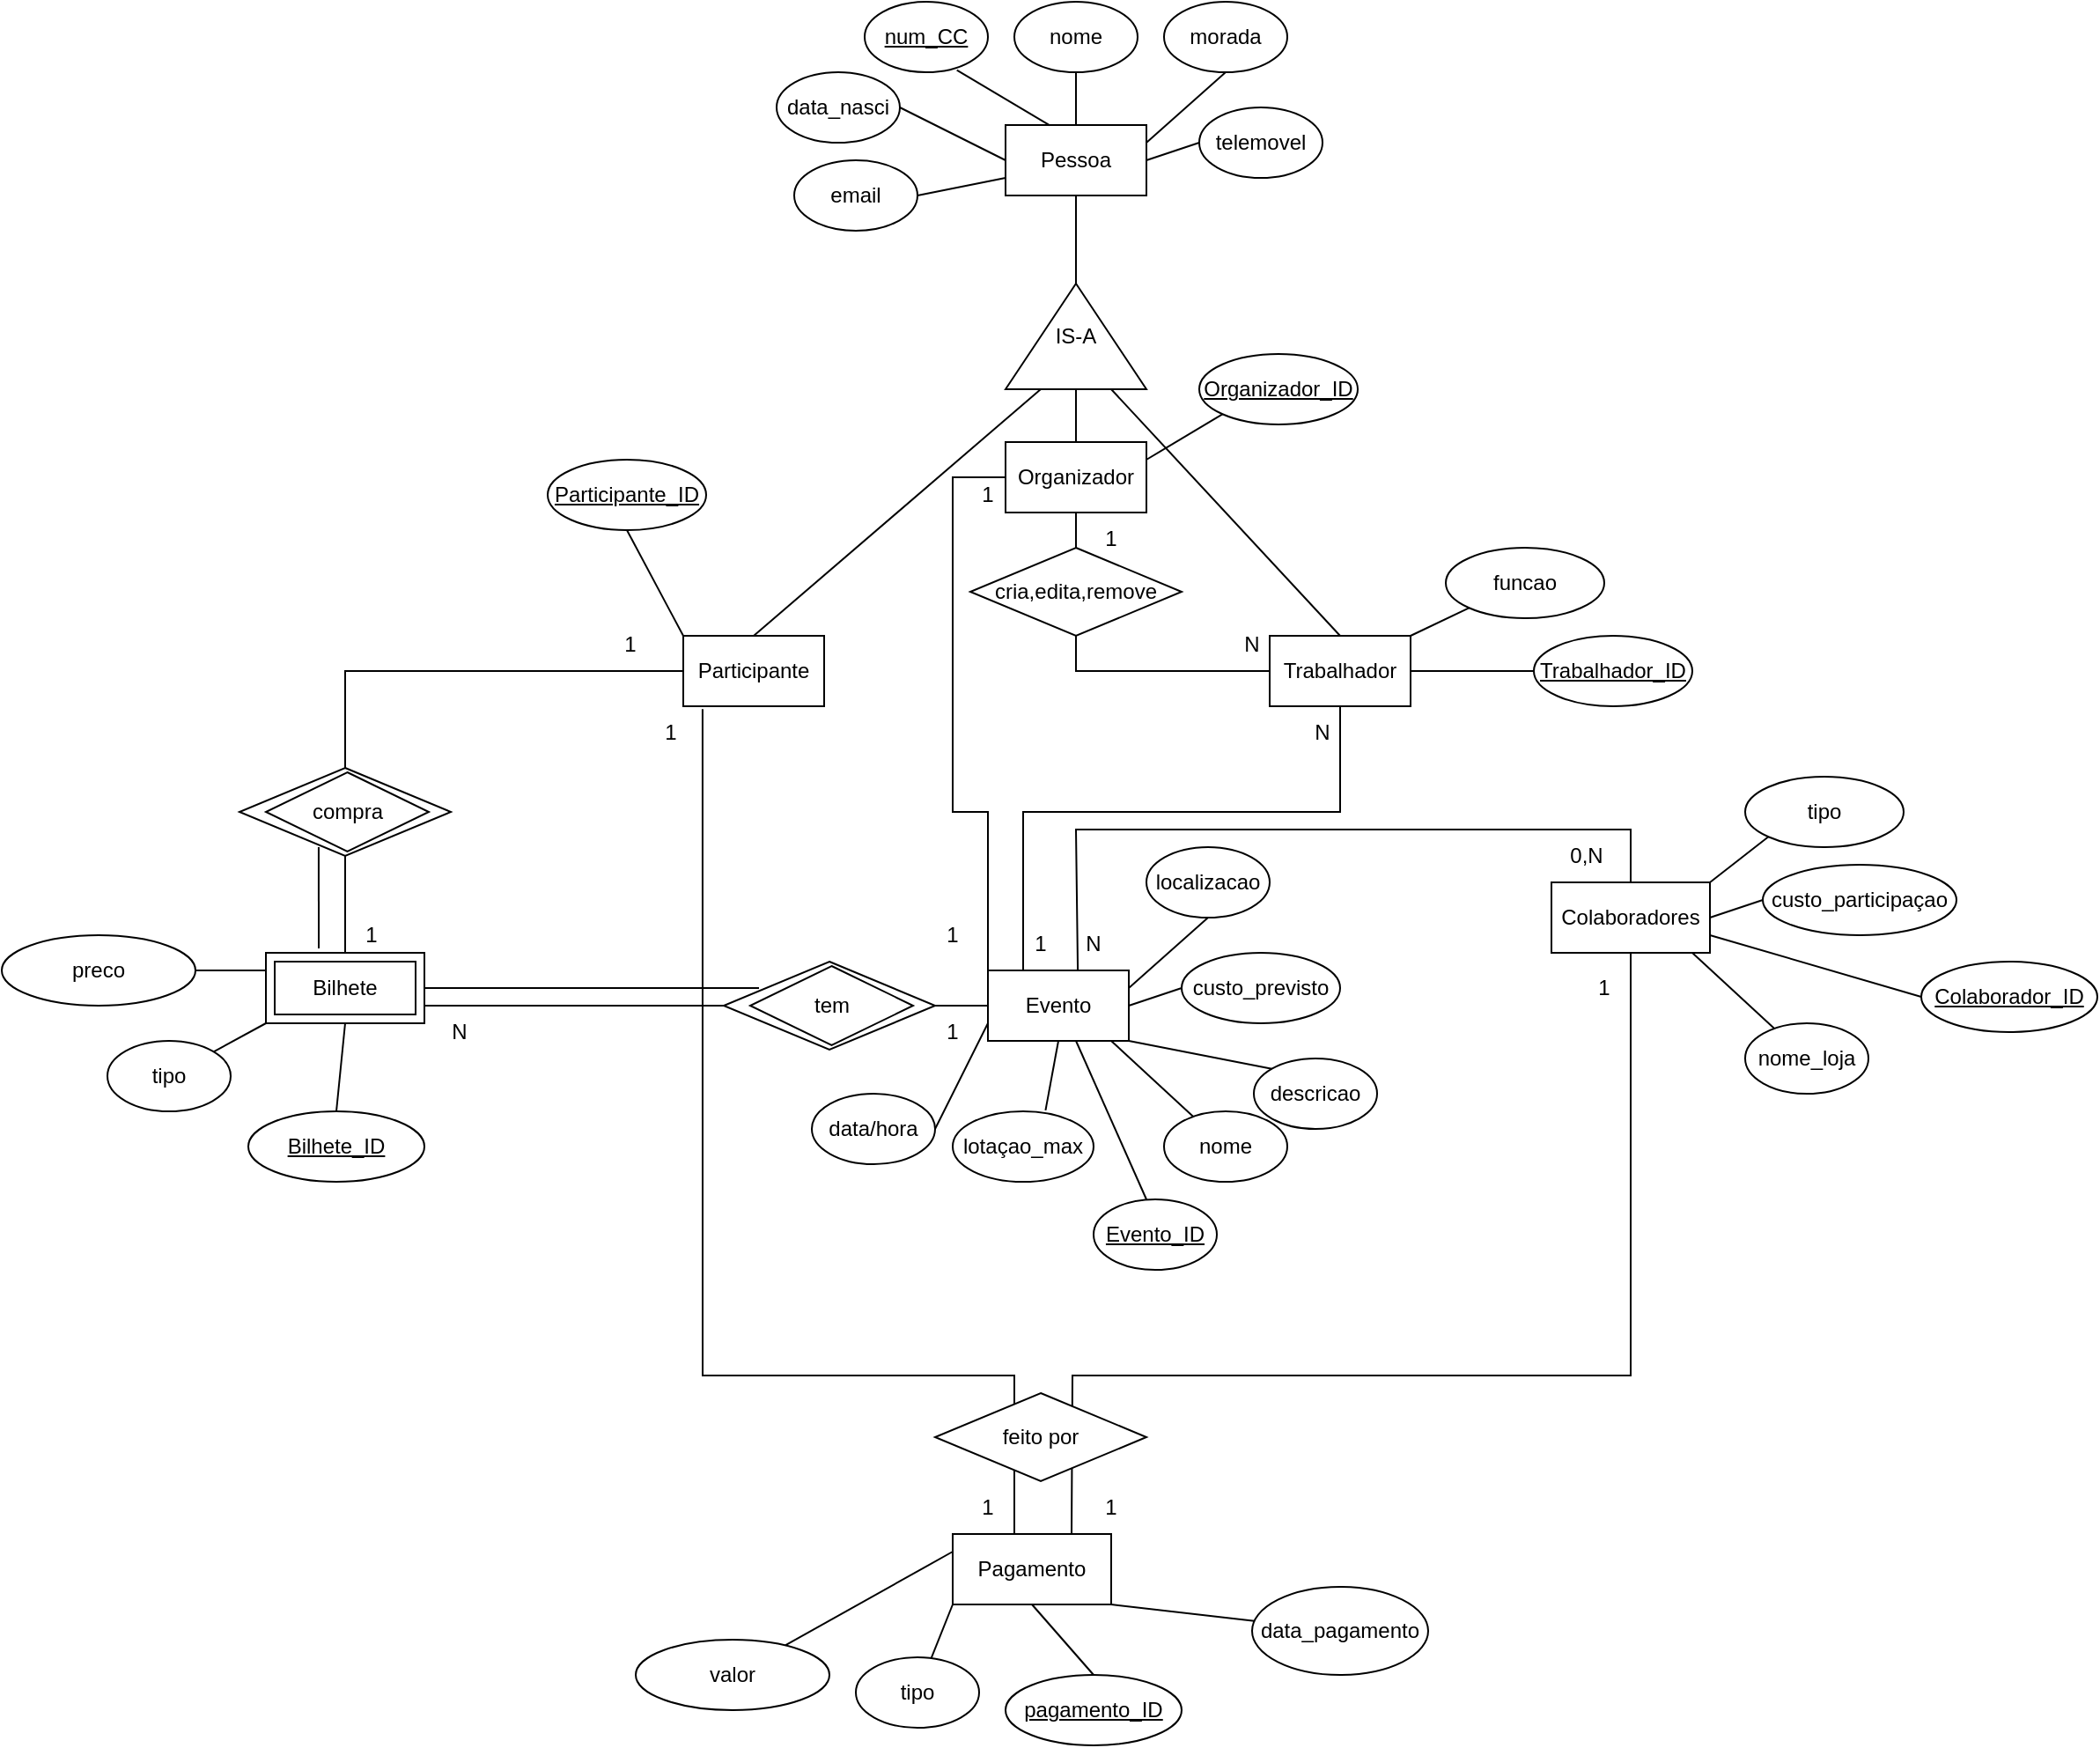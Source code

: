 <mxfile version="24.2.2" type="device">
  <diagram name="Página-1" id="3cGQCuJIK-kt7yurqHKe">
    <mxGraphModel dx="1290" dy="565" grid="1" gridSize="10" guides="1" tooltips="1" connect="1" arrows="1" fold="1" page="1" pageScale="1" pageWidth="827" pageHeight="1169" math="0" shadow="0">
      <root>
        <mxCell id="0" />
        <mxCell id="1" parent="0" />
        <mxCell id="YW-TYtTrtbhsC8BnDn_m-133" value="" style="group" parent="1" vertex="1" connectable="0">
          <mxGeometry x="530" y="40" width="1190" height="990" as="geometry" />
        </mxCell>
        <mxCell id="YW-TYtTrtbhsC8BnDn_m-1" value="Pessoa" style="rounded=0;whiteSpace=wrap;html=1;" parent="YW-TYtTrtbhsC8BnDn_m-133" vertex="1">
          <mxGeometry x="570" y="70" width="80" height="40" as="geometry" />
        </mxCell>
        <mxCell id="YW-TYtTrtbhsC8BnDn_m-2" value="&lt;u&gt;num_CC&lt;/u&gt;" style="ellipse;whiteSpace=wrap;html=1;" parent="YW-TYtTrtbhsC8BnDn_m-133" vertex="1">
          <mxGeometry x="490" width="70" height="40" as="geometry" />
        </mxCell>
        <mxCell id="YW-TYtTrtbhsC8BnDn_m-3" value="nome" style="ellipse;whiteSpace=wrap;html=1;" parent="YW-TYtTrtbhsC8BnDn_m-133" vertex="1">
          <mxGeometry x="575" width="70" height="40" as="geometry" />
        </mxCell>
        <mxCell id="YW-TYtTrtbhsC8BnDn_m-4" value="morada" style="ellipse;whiteSpace=wrap;html=1;" parent="YW-TYtTrtbhsC8BnDn_m-133" vertex="1">
          <mxGeometry x="660" width="70" height="40" as="geometry" />
        </mxCell>
        <mxCell id="YW-TYtTrtbhsC8BnDn_m-5" value="telemovel" style="ellipse;whiteSpace=wrap;html=1;" parent="YW-TYtTrtbhsC8BnDn_m-133" vertex="1">
          <mxGeometry x="680" y="60" width="70" height="40" as="geometry" />
        </mxCell>
        <mxCell id="YW-TYtTrtbhsC8BnDn_m-6" value="data_nasci" style="ellipse;whiteSpace=wrap;html=1;" parent="YW-TYtTrtbhsC8BnDn_m-133" vertex="1">
          <mxGeometry x="440" y="40" width="70" height="40" as="geometry" />
        </mxCell>
        <mxCell id="YW-TYtTrtbhsC8BnDn_m-8" value="email" style="ellipse;whiteSpace=wrap;html=1;" parent="YW-TYtTrtbhsC8BnDn_m-133" vertex="1">
          <mxGeometry x="450" y="90" width="70" height="40" as="geometry" />
        </mxCell>
        <mxCell id="YW-TYtTrtbhsC8BnDn_m-9" value="" style="endArrow=none;html=1;rounded=0;entryX=0.748;entryY=0.969;entryDx=0;entryDy=0;exitX=0.314;exitY=0.004;exitDx=0;exitDy=0;exitPerimeter=0;entryPerimeter=0;" parent="YW-TYtTrtbhsC8BnDn_m-133" source="YW-TYtTrtbhsC8BnDn_m-1" target="YW-TYtTrtbhsC8BnDn_m-2" edge="1">
          <mxGeometry width="50" height="50" relative="1" as="geometry">
            <mxPoint x="1140" y="30" as="sourcePoint" />
            <mxPoint x="1190" y="-20" as="targetPoint" />
          </mxGeometry>
        </mxCell>
        <mxCell id="YW-TYtTrtbhsC8BnDn_m-10" value="" style="endArrow=none;html=1;rounded=0;entryX=0.5;entryY=1;entryDx=0;entryDy=0;exitX=0.5;exitY=0;exitDx=0;exitDy=0;" parent="YW-TYtTrtbhsC8BnDn_m-133" source="YW-TYtTrtbhsC8BnDn_m-1" target="YW-TYtTrtbhsC8BnDn_m-3" edge="1">
          <mxGeometry width="50" height="50" relative="1" as="geometry">
            <mxPoint x="1140" y="85" as="sourcePoint" />
            <mxPoint x="1225" y="-30" as="targetPoint" />
          </mxGeometry>
        </mxCell>
        <mxCell id="YW-TYtTrtbhsC8BnDn_m-11" value="" style="endArrow=none;html=1;rounded=0;entryX=0.5;entryY=1;entryDx=0;entryDy=0;exitX=1;exitY=0.25;exitDx=0;exitDy=0;" parent="YW-TYtTrtbhsC8BnDn_m-133" source="YW-TYtTrtbhsC8BnDn_m-1" target="YW-TYtTrtbhsC8BnDn_m-4" edge="1">
          <mxGeometry width="50" height="50" relative="1" as="geometry">
            <mxPoint x="1140" y="95" as="sourcePoint" />
            <mxPoint x="1210" y="30" as="targetPoint" />
          </mxGeometry>
        </mxCell>
        <mxCell id="YW-TYtTrtbhsC8BnDn_m-12" value="" style="endArrow=none;html=1;rounded=0;entryX=0;entryY=0.5;entryDx=0;entryDy=0;exitX=1;exitY=0.5;exitDx=0;exitDy=0;" parent="YW-TYtTrtbhsC8BnDn_m-133" source="YW-TYtTrtbhsC8BnDn_m-1" target="YW-TYtTrtbhsC8BnDn_m-5" edge="1">
          <mxGeometry width="50" height="50" relative="1" as="geometry">
            <mxPoint x="1180" y="105" as="sourcePoint" />
            <mxPoint x="1210" y="80" as="targetPoint" />
          </mxGeometry>
        </mxCell>
        <mxCell id="YW-TYtTrtbhsC8BnDn_m-14" value="" style="endArrow=none;html=1;rounded=0;entryX=1;entryY=0.5;entryDx=0;entryDy=0;exitX=0;exitY=0.5;exitDx=0;exitDy=0;" parent="YW-TYtTrtbhsC8BnDn_m-133" source="YW-TYtTrtbhsC8BnDn_m-1" target="YW-TYtTrtbhsC8BnDn_m-6" edge="1">
          <mxGeometry width="50" height="50" relative="1" as="geometry">
            <mxPoint x="1180" y="125" as="sourcePoint" />
            <mxPoint x="1212" y="153" as="targetPoint" />
          </mxGeometry>
        </mxCell>
        <mxCell id="YW-TYtTrtbhsC8BnDn_m-15" value="" style="endArrow=none;html=1;rounded=0;exitX=0;exitY=0.75;exitDx=0;exitDy=0;entryX=1;entryY=0.5;entryDx=0;entryDy=0;" parent="YW-TYtTrtbhsC8BnDn_m-133" source="YW-TYtTrtbhsC8BnDn_m-1" target="YW-TYtTrtbhsC8BnDn_m-8" edge="1">
          <mxGeometry width="50" height="50" relative="1" as="geometry">
            <mxPoint x="1145" y="138" as="sourcePoint" />
            <mxPoint x="1190" y="240" as="targetPoint" />
          </mxGeometry>
        </mxCell>
        <mxCell id="YW-TYtTrtbhsC8BnDn_m-17" value="IS-A" style="triangle;whiteSpace=wrap;html=1;direction=north;" parent="YW-TYtTrtbhsC8BnDn_m-133" vertex="1">
          <mxGeometry x="570" y="160" width="80" height="60" as="geometry" />
        </mxCell>
        <mxCell id="YW-TYtTrtbhsC8BnDn_m-19" value="" style="endArrow=none;html=1;rounded=0;entryX=0.5;entryY=1;entryDx=0;entryDy=0;exitX=1;exitY=0.5;exitDx=0;exitDy=0;" parent="YW-TYtTrtbhsC8BnDn_m-133" source="YW-TYtTrtbhsC8BnDn_m-17" target="YW-TYtTrtbhsC8BnDn_m-1" edge="1">
          <mxGeometry width="50" height="50" relative="1" as="geometry">
            <mxPoint x="507" y="190" as="sourcePoint" />
            <mxPoint x="607" y="130" as="targetPoint" />
          </mxGeometry>
        </mxCell>
        <mxCell id="YW-TYtTrtbhsC8BnDn_m-21" value="Participante" style="rounded=0;whiteSpace=wrap;html=1;" parent="YW-TYtTrtbhsC8BnDn_m-133" vertex="1">
          <mxGeometry x="387" y="360" width="80" height="40" as="geometry" />
        </mxCell>
        <mxCell id="YW-TYtTrtbhsC8BnDn_m-22" value="Organizador" style="rounded=0;whiteSpace=wrap;html=1;" parent="YW-TYtTrtbhsC8BnDn_m-133" vertex="1">
          <mxGeometry x="570" y="250" width="80" height="40" as="geometry" />
        </mxCell>
        <mxCell id="YW-TYtTrtbhsC8BnDn_m-23" value="Trabalhador" style="rounded=0;whiteSpace=wrap;html=1;" parent="YW-TYtTrtbhsC8BnDn_m-133" vertex="1">
          <mxGeometry x="720" y="360" width="80" height="40" as="geometry" />
        </mxCell>
        <mxCell id="YW-TYtTrtbhsC8BnDn_m-24" value="" style="endArrow=none;html=1;rounded=0;exitX=0;exitY=0.25;exitDx=0;exitDy=0;entryX=0.5;entryY=0;entryDx=0;entryDy=0;" parent="YW-TYtTrtbhsC8BnDn_m-133" source="YW-TYtTrtbhsC8BnDn_m-17" target="YW-TYtTrtbhsC8BnDn_m-21" edge="1">
          <mxGeometry width="50" height="50" relative="1" as="geometry">
            <mxPoint x="490" y="250" as="sourcePoint" />
            <mxPoint x="440" y="260" as="targetPoint" />
          </mxGeometry>
        </mxCell>
        <mxCell id="YW-TYtTrtbhsC8BnDn_m-26" value="" style="endArrow=none;html=1;rounded=0;exitX=0;exitY=0.75;exitDx=0;exitDy=0;entryX=0.5;entryY=0;entryDx=0;entryDy=0;" parent="YW-TYtTrtbhsC8BnDn_m-133" source="YW-TYtTrtbhsC8BnDn_m-17" target="YW-TYtTrtbhsC8BnDn_m-23" edge="1">
          <mxGeometry width="50" height="50" relative="1" as="geometry">
            <mxPoint x="600" y="230" as="sourcePoint" />
            <mxPoint x="420" y="300" as="targetPoint" />
          </mxGeometry>
        </mxCell>
        <mxCell id="YW-TYtTrtbhsC8BnDn_m-27" value="" style="endArrow=none;html=1;rounded=0;exitX=0;exitY=0.5;exitDx=0;exitDy=0;" parent="YW-TYtTrtbhsC8BnDn_m-133" source="YW-TYtTrtbhsC8BnDn_m-17" target="YW-TYtTrtbhsC8BnDn_m-22" edge="1">
          <mxGeometry width="50" height="50" relative="1" as="geometry">
            <mxPoint x="610" y="240" as="sourcePoint" />
            <mxPoint x="430" y="310" as="targetPoint" />
          </mxGeometry>
        </mxCell>
        <mxCell id="YW-TYtTrtbhsC8BnDn_m-28" value="&lt;u&gt;Participante_ID&lt;/u&gt;" style="ellipse;whiteSpace=wrap;html=1;" parent="YW-TYtTrtbhsC8BnDn_m-133" vertex="1">
          <mxGeometry x="310" y="260" width="90" height="40" as="geometry" />
        </mxCell>
        <mxCell id="YW-TYtTrtbhsC8BnDn_m-29" value="" style="endArrow=none;html=1;rounded=0;exitX=0;exitY=0;exitDx=0;exitDy=0;entryX=0.5;entryY=1;entryDx=0;entryDy=0;" parent="YW-TYtTrtbhsC8BnDn_m-133" source="YW-TYtTrtbhsC8BnDn_m-21" target="YW-TYtTrtbhsC8BnDn_m-28" edge="1">
          <mxGeometry width="50" height="50" relative="1" as="geometry">
            <mxPoint x="420" y="400" as="sourcePoint" />
            <mxPoint x="1040" y="540" as="targetPoint" />
          </mxGeometry>
        </mxCell>
        <mxCell id="YW-TYtTrtbhsC8BnDn_m-30" value="cria,edita,remove" style="rhombus;whiteSpace=wrap;html=1;" parent="YW-TYtTrtbhsC8BnDn_m-133" vertex="1">
          <mxGeometry x="550" y="310" width="120" height="50" as="geometry" />
        </mxCell>
        <mxCell id="YW-TYtTrtbhsC8BnDn_m-32" value="" style="endArrow=none;html=1;rounded=0;entryX=0.5;entryY=1;entryDx=0;entryDy=0;exitX=0.5;exitY=0;exitDx=0;exitDy=0;" parent="YW-TYtTrtbhsC8BnDn_m-133" source="YW-TYtTrtbhsC8BnDn_m-30" target="YW-TYtTrtbhsC8BnDn_m-22" edge="1">
          <mxGeometry width="50" height="50" relative="1" as="geometry">
            <mxPoint x="510" y="340" as="sourcePoint" />
            <mxPoint x="560" y="290" as="targetPoint" />
          </mxGeometry>
        </mxCell>
        <mxCell id="YW-TYtTrtbhsC8BnDn_m-33" value="" style="endArrow=none;html=1;rounded=0;entryX=0;entryY=0.5;entryDx=0;entryDy=0;exitX=0.5;exitY=1;exitDx=0;exitDy=0;" parent="YW-TYtTrtbhsC8BnDn_m-133" source="YW-TYtTrtbhsC8BnDn_m-30" target="YW-TYtTrtbhsC8BnDn_m-23" edge="1">
          <mxGeometry width="50" height="50" relative="1" as="geometry">
            <mxPoint x="410" y="370" as="sourcePoint" />
            <mxPoint x="460" y="320" as="targetPoint" />
            <Array as="points">
              <mxPoint x="610" y="380" />
            </Array>
          </mxGeometry>
        </mxCell>
        <mxCell id="YW-TYtTrtbhsC8BnDn_m-38" value="&lt;u&gt;Trabalhador_ID&lt;/u&gt;" style="ellipse;whiteSpace=wrap;html=1;" parent="YW-TYtTrtbhsC8BnDn_m-133" vertex="1">
          <mxGeometry x="870" y="360" width="90" height="40" as="geometry" />
        </mxCell>
        <mxCell id="YW-TYtTrtbhsC8BnDn_m-39" value="" style="endArrow=none;html=1;rounded=0;exitX=1;exitY=0.5;exitDx=0;exitDy=0;entryX=0;entryY=0.5;entryDx=0;entryDy=0;" parent="YW-TYtTrtbhsC8BnDn_m-133" source="YW-TYtTrtbhsC8BnDn_m-23" target="YW-TYtTrtbhsC8BnDn_m-38" edge="1">
          <mxGeometry width="50" height="50" relative="1" as="geometry">
            <mxPoint x="800" y="390" as="sourcePoint" />
            <mxPoint x="1600" y="640" as="targetPoint" />
          </mxGeometry>
        </mxCell>
        <mxCell id="YW-TYtTrtbhsC8BnDn_m-42" value="funcao" style="ellipse;whiteSpace=wrap;html=1;" parent="YW-TYtTrtbhsC8BnDn_m-133" vertex="1">
          <mxGeometry x="820" y="310" width="90" height="40" as="geometry" />
        </mxCell>
        <mxCell id="YW-TYtTrtbhsC8BnDn_m-43" value="" style="endArrow=none;html=1;rounded=0;exitX=1;exitY=0;exitDx=0;exitDy=0;entryX=0;entryY=1;entryDx=0;entryDy=0;" parent="YW-TYtTrtbhsC8BnDn_m-133" source="YW-TYtTrtbhsC8BnDn_m-23" target="YW-TYtTrtbhsC8BnDn_m-42" edge="1">
          <mxGeometry width="50" height="50" relative="1" as="geometry">
            <mxPoint x="860" y="370" as="sourcePoint" />
            <mxPoint x="910" y="320" as="targetPoint" />
          </mxGeometry>
        </mxCell>
        <mxCell id="YW-TYtTrtbhsC8BnDn_m-44" value="&lt;u&gt;Organizador_ID&lt;/u&gt;" style="ellipse;whiteSpace=wrap;html=1;" parent="YW-TYtTrtbhsC8BnDn_m-133" vertex="1">
          <mxGeometry x="680" y="200" width="90" height="40" as="geometry" />
        </mxCell>
        <mxCell id="YW-TYtTrtbhsC8BnDn_m-45" value="" style="endArrow=none;html=1;rounded=0;entryX=0;entryY=1;entryDx=0;entryDy=0;exitX=1;exitY=0.25;exitDx=0;exitDy=0;" parent="YW-TYtTrtbhsC8BnDn_m-133" source="YW-TYtTrtbhsC8BnDn_m-22" target="YW-TYtTrtbhsC8BnDn_m-44" edge="1">
          <mxGeometry width="50" height="50" relative="1" as="geometry">
            <mxPoint x="860" y="370" as="sourcePoint" />
            <mxPoint x="910" y="320" as="targetPoint" />
          </mxGeometry>
        </mxCell>
        <mxCell id="YW-TYtTrtbhsC8BnDn_m-61" value="Evento" style="rounded=0;whiteSpace=wrap;html=1;" parent="YW-TYtTrtbhsC8BnDn_m-133" vertex="1">
          <mxGeometry x="560" y="550" width="80" height="40" as="geometry" />
        </mxCell>
        <mxCell id="YW-TYtTrtbhsC8BnDn_m-62" value="&lt;u&gt;Evento_ID&lt;/u&gt;" style="ellipse;whiteSpace=wrap;html=1;" parent="YW-TYtTrtbhsC8BnDn_m-133" vertex="1">
          <mxGeometry x="620" y="680" width="70" height="40" as="geometry" />
        </mxCell>
        <mxCell id="YW-TYtTrtbhsC8BnDn_m-63" value="nome" style="ellipse;whiteSpace=wrap;html=1;" parent="YW-TYtTrtbhsC8BnDn_m-133" vertex="1">
          <mxGeometry x="660" y="630" width="70" height="40" as="geometry" />
        </mxCell>
        <mxCell id="YW-TYtTrtbhsC8BnDn_m-64" value="localizacao" style="ellipse;whiteSpace=wrap;html=1;" parent="YW-TYtTrtbhsC8BnDn_m-133" vertex="1">
          <mxGeometry x="650" y="480" width="70" height="40" as="geometry" />
        </mxCell>
        <mxCell id="YW-TYtTrtbhsC8BnDn_m-65" value="custo_previsto" style="ellipse;whiteSpace=wrap;html=1;" parent="YW-TYtTrtbhsC8BnDn_m-133" vertex="1">
          <mxGeometry x="670" y="540" width="90" height="40" as="geometry" />
        </mxCell>
        <mxCell id="YW-TYtTrtbhsC8BnDn_m-66" value="descricao" style="ellipse;whiteSpace=wrap;html=1;" parent="YW-TYtTrtbhsC8BnDn_m-133" vertex="1">
          <mxGeometry x="711" y="600" width="70" height="40" as="geometry" />
        </mxCell>
        <mxCell id="YW-TYtTrtbhsC8BnDn_m-67" value="data/hora" style="ellipse;whiteSpace=wrap;html=1;" parent="YW-TYtTrtbhsC8BnDn_m-133" vertex="1">
          <mxGeometry x="460" y="620" width="70" height="40" as="geometry" />
        </mxCell>
        <mxCell id="YW-TYtTrtbhsC8BnDn_m-68" value="" style="endArrow=none;html=1;rounded=0;" parent="YW-TYtTrtbhsC8BnDn_m-133" edge="1">
          <mxGeometry width="50" height="50" relative="1" as="geometry">
            <mxPoint x="610" y="590" as="sourcePoint" />
            <mxPoint x="650" y="680" as="targetPoint" />
          </mxGeometry>
        </mxCell>
        <mxCell id="YW-TYtTrtbhsC8BnDn_m-69" value="" style="endArrow=none;html=1;rounded=0;" parent="YW-TYtTrtbhsC8BnDn_m-133" target="YW-TYtTrtbhsC8BnDn_m-63" edge="1">
          <mxGeometry width="50" height="50" relative="1" as="geometry">
            <mxPoint x="630" y="590" as="sourcePoint" />
            <mxPoint x="1215" y="450" as="targetPoint" />
          </mxGeometry>
        </mxCell>
        <mxCell id="YW-TYtTrtbhsC8BnDn_m-70" value="" style="endArrow=none;html=1;rounded=0;entryX=0.5;entryY=1;entryDx=0;entryDy=0;exitX=1;exitY=0.25;exitDx=0;exitDy=0;" parent="YW-TYtTrtbhsC8BnDn_m-133" source="YW-TYtTrtbhsC8BnDn_m-61" target="YW-TYtTrtbhsC8BnDn_m-64" edge="1">
          <mxGeometry width="50" height="50" relative="1" as="geometry">
            <mxPoint x="1130" y="575" as="sourcePoint" />
            <mxPoint x="1200" y="510" as="targetPoint" />
          </mxGeometry>
        </mxCell>
        <mxCell id="YW-TYtTrtbhsC8BnDn_m-71" value="" style="endArrow=none;html=1;rounded=0;entryX=0;entryY=0.5;entryDx=0;entryDy=0;exitX=1;exitY=0.5;exitDx=0;exitDy=0;" parent="YW-TYtTrtbhsC8BnDn_m-133" source="YW-TYtTrtbhsC8BnDn_m-61" target="YW-TYtTrtbhsC8BnDn_m-65" edge="1">
          <mxGeometry width="50" height="50" relative="1" as="geometry">
            <mxPoint x="1170" y="585" as="sourcePoint" />
            <mxPoint x="1200" y="560" as="targetPoint" />
          </mxGeometry>
        </mxCell>
        <mxCell id="YW-TYtTrtbhsC8BnDn_m-72" value="" style="endArrow=none;html=1;rounded=0;entryX=0;entryY=0;entryDx=0;entryDy=0;" parent="YW-TYtTrtbhsC8BnDn_m-133" target="YW-TYtTrtbhsC8BnDn_m-66" edge="1">
          <mxGeometry width="50" height="50" relative="1" as="geometry">
            <mxPoint x="640" y="590" as="sourcePoint" />
            <mxPoint x="1202" y="633" as="targetPoint" />
          </mxGeometry>
        </mxCell>
        <mxCell id="YW-TYtTrtbhsC8BnDn_m-73" value="" style="endArrow=none;html=1;rounded=0;exitX=0;exitY=0.75;exitDx=0;exitDy=0;entryX=1;entryY=0.5;entryDx=0;entryDy=0;" parent="YW-TYtTrtbhsC8BnDn_m-133" source="YW-TYtTrtbhsC8BnDn_m-61" target="YW-TYtTrtbhsC8BnDn_m-67" edge="1">
          <mxGeometry width="50" height="50" relative="1" as="geometry">
            <mxPoint x="1135" y="618" as="sourcePoint" />
            <mxPoint x="1180" y="720" as="targetPoint" />
          </mxGeometry>
        </mxCell>
        <mxCell id="YW-TYtTrtbhsC8BnDn_m-74" value="lotaçao_max" style="ellipse;whiteSpace=wrap;html=1;" parent="YW-TYtTrtbhsC8BnDn_m-133" vertex="1">
          <mxGeometry x="540" y="630" width="80" height="40" as="geometry" />
        </mxCell>
        <mxCell id="YW-TYtTrtbhsC8BnDn_m-75" value="" style="endArrow=none;html=1;rounded=0;exitX=0.5;exitY=1;exitDx=0;exitDy=0;entryX=0.659;entryY=-0.014;entryDx=0;entryDy=0;entryPerimeter=0;" parent="YW-TYtTrtbhsC8BnDn_m-133" source="YW-TYtTrtbhsC8BnDn_m-61" target="YW-TYtTrtbhsC8BnDn_m-74" edge="1">
          <mxGeometry width="50" height="50" relative="1" as="geometry">
            <mxPoint x="660" y="640" as="sourcePoint" />
            <mxPoint x="1280" y="780" as="targetPoint" />
          </mxGeometry>
        </mxCell>
        <mxCell id="YW-TYtTrtbhsC8BnDn_m-79" value="" style="endArrow=none;html=1;rounded=0;entryX=0.5;entryY=1;entryDx=0;entryDy=0;exitX=0.25;exitY=0;exitDx=0;exitDy=0;" parent="YW-TYtTrtbhsC8BnDn_m-133" source="YW-TYtTrtbhsC8BnDn_m-61" target="YW-TYtTrtbhsC8BnDn_m-23" edge="1">
          <mxGeometry width="50" height="50" relative="1" as="geometry">
            <mxPoint x="600" y="460" as="sourcePoint" />
            <mxPoint x="910" y="360" as="targetPoint" />
            <Array as="points">
              <mxPoint x="580" y="460" />
              <mxPoint x="760" y="460" />
            </Array>
          </mxGeometry>
        </mxCell>
        <mxCell id="YW-TYtTrtbhsC8BnDn_m-81" value="" style="endArrow=none;html=1;rounded=0;exitX=0;exitY=0.5;exitDx=0;exitDy=0;entryX=0;entryY=0;entryDx=0;entryDy=0;" parent="YW-TYtTrtbhsC8BnDn_m-133" source="YW-TYtTrtbhsC8BnDn_m-22" target="YW-TYtTrtbhsC8BnDn_m-61" edge="1">
          <mxGeometry width="50" height="50" relative="1" as="geometry">
            <mxPoint x="860" y="410" as="sourcePoint" />
            <mxPoint x="540" y="550" as="targetPoint" />
            <Array as="points">
              <mxPoint x="540" y="270" />
              <mxPoint x="540" y="390" />
              <mxPoint x="540" y="460" />
              <mxPoint x="560" y="460" />
            </Array>
          </mxGeometry>
        </mxCell>
        <mxCell id="YW-TYtTrtbhsC8BnDn_m-82" value="Colaboradores" style="rounded=0;whiteSpace=wrap;html=1;" parent="YW-TYtTrtbhsC8BnDn_m-133" vertex="1">
          <mxGeometry x="880" y="500" width="90" height="40" as="geometry" />
        </mxCell>
        <mxCell id="YW-TYtTrtbhsC8BnDn_m-83" value="&lt;u&gt;Colaborador_ID&lt;/u&gt;" style="ellipse;whiteSpace=wrap;html=1;" parent="YW-TYtTrtbhsC8BnDn_m-133" vertex="1">
          <mxGeometry x="1090" y="545" width="100" height="40" as="geometry" />
        </mxCell>
        <mxCell id="YW-TYtTrtbhsC8BnDn_m-84" value="nome_loja" style="ellipse;whiteSpace=wrap;html=1;" parent="YW-TYtTrtbhsC8BnDn_m-133" vertex="1">
          <mxGeometry x="990" y="580" width="70" height="40" as="geometry" />
        </mxCell>
        <mxCell id="YW-TYtTrtbhsC8BnDn_m-86" value="custo_participaçao" style="ellipse;whiteSpace=wrap;html=1;" parent="YW-TYtTrtbhsC8BnDn_m-133" vertex="1">
          <mxGeometry x="1000" y="490" width="110" height="40" as="geometry" />
        </mxCell>
        <mxCell id="YW-TYtTrtbhsC8BnDn_m-89" value="" style="endArrow=none;html=1;rounded=0;exitX=1;exitY=0.75;exitDx=0;exitDy=0;" parent="YW-TYtTrtbhsC8BnDn_m-133" source="YW-TYtTrtbhsC8BnDn_m-82" edge="1">
          <mxGeometry width="50" height="50" relative="1" as="geometry">
            <mxPoint x="1460" y="460" as="sourcePoint" />
            <mxPoint x="1090" y="565" as="targetPoint" />
          </mxGeometry>
        </mxCell>
        <mxCell id="YW-TYtTrtbhsC8BnDn_m-90" value="" style="endArrow=none;html=1;rounded=0;" parent="YW-TYtTrtbhsC8BnDn_m-133" target="YW-TYtTrtbhsC8BnDn_m-84" edge="1">
          <mxGeometry width="50" height="50" relative="1" as="geometry">
            <mxPoint x="960" y="540" as="sourcePoint" />
            <mxPoint x="1545" y="400" as="targetPoint" />
          </mxGeometry>
        </mxCell>
        <mxCell id="YW-TYtTrtbhsC8BnDn_m-92" value="" style="endArrow=none;html=1;rounded=0;entryX=0;entryY=0.5;entryDx=0;entryDy=0;exitX=1;exitY=0.5;exitDx=0;exitDy=0;" parent="YW-TYtTrtbhsC8BnDn_m-133" source="YW-TYtTrtbhsC8BnDn_m-82" target="YW-TYtTrtbhsC8BnDn_m-86" edge="1">
          <mxGeometry width="50" height="50" relative="1" as="geometry">
            <mxPoint x="1500" y="535" as="sourcePoint" />
            <mxPoint x="1530" y="510" as="targetPoint" />
          </mxGeometry>
        </mxCell>
        <mxCell id="YW-TYtTrtbhsC8BnDn_m-97" value="" style="endArrow=none;html=1;rounded=0;exitX=0.5;exitY=0;exitDx=0;exitDy=0;entryX=0.638;entryY=0.006;entryDx=0;entryDy=0;entryPerimeter=0;" parent="YW-TYtTrtbhsC8BnDn_m-133" source="YW-TYtTrtbhsC8BnDn_m-82" target="YW-TYtTrtbhsC8BnDn_m-61" edge="1">
          <mxGeometry width="50" height="50" relative="1" as="geometry">
            <mxPoint x="1190" y="360" as="sourcePoint" />
            <mxPoint x="600" y="470" as="targetPoint" />
            <Array as="points">
              <mxPoint x="925" y="470" />
              <mxPoint x="610" y="470" />
            </Array>
          </mxGeometry>
        </mxCell>
        <mxCell id="YW-TYtTrtbhsC8BnDn_m-98" value="tipo" style="ellipse;whiteSpace=wrap;html=1;" parent="YW-TYtTrtbhsC8BnDn_m-133" vertex="1">
          <mxGeometry x="990" y="440" width="90" height="40" as="geometry" />
        </mxCell>
        <mxCell id="YW-TYtTrtbhsC8BnDn_m-99" value="" style="endArrow=none;html=1;rounded=0;exitX=1;exitY=0;exitDx=0;exitDy=0;entryX=0;entryY=1;entryDx=0;entryDy=0;" parent="YW-TYtTrtbhsC8BnDn_m-133" target="YW-TYtTrtbhsC8BnDn_m-98" edge="1">
          <mxGeometry width="50" height="50" relative="1" as="geometry">
            <mxPoint x="970" y="500" as="sourcePoint" />
            <mxPoint x="1080" y="460" as="targetPoint" />
          </mxGeometry>
        </mxCell>
        <mxCell id="YW-TYtTrtbhsC8BnDn_m-100" value="Bilhete" style="rounded=0;whiteSpace=wrap;html=1;" parent="YW-TYtTrtbhsC8BnDn_m-133" vertex="1">
          <mxGeometry x="150" y="540" width="90" height="40" as="geometry" />
        </mxCell>
        <mxCell id="YW-TYtTrtbhsC8BnDn_m-101" value="&lt;u&gt;Bilhete_ID&lt;/u&gt;" style="ellipse;whiteSpace=wrap;html=1;" parent="YW-TYtTrtbhsC8BnDn_m-133" vertex="1">
          <mxGeometry x="140" y="630" width="100" height="40" as="geometry" />
        </mxCell>
        <mxCell id="YW-TYtTrtbhsC8BnDn_m-102" value="tipo" style="ellipse;whiteSpace=wrap;html=1;" parent="YW-TYtTrtbhsC8BnDn_m-133" vertex="1">
          <mxGeometry x="60" y="590" width="70" height="40" as="geometry" />
        </mxCell>
        <mxCell id="YW-TYtTrtbhsC8BnDn_m-105" value="" style="endArrow=none;html=1;rounded=0;exitX=0;exitY=1;exitDx=0;exitDy=0;" parent="YW-TYtTrtbhsC8BnDn_m-133" source="YW-TYtTrtbhsC8BnDn_m-100" target="YW-TYtTrtbhsC8BnDn_m-102" edge="1">
          <mxGeometry width="50" height="50" relative="1" as="geometry">
            <mxPoint x="90" y="560" as="sourcePoint" />
            <mxPoint x="675" y="420" as="targetPoint" />
          </mxGeometry>
        </mxCell>
        <mxCell id="YW-TYtTrtbhsC8BnDn_m-106" value="" style="endArrow=none;html=1;rounded=0;exitX=1;exitY=0.5;exitDx=0;exitDy=0;" parent="YW-TYtTrtbhsC8BnDn_m-133" source="YW-TYtTrtbhsC8BnDn_m-103" edge="1">
          <mxGeometry width="50" height="50" relative="1" as="geometry">
            <mxPoint x="630" y="555" as="sourcePoint" />
            <mxPoint x="50" y="550" as="targetPoint" />
          </mxGeometry>
        </mxCell>
        <mxCell id="YW-TYtTrtbhsC8BnDn_m-107" value="" style="endArrow=none;html=1;rounded=0;exitX=0;exitY=0.25;exitDx=0;exitDy=0;" parent="YW-TYtTrtbhsC8BnDn_m-133" source="YW-TYtTrtbhsC8BnDn_m-100" target="YW-TYtTrtbhsC8BnDn_m-103" edge="1">
          <mxGeometry width="50" height="50" relative="1" as="geometry">
            <mxPoint x="240" y="560" as="sourcePoint" />
            <mxPoint x="50" y="550" as="targetPoint" />
          </mxGeometry>
        </mxCell>
        <mxCell id="YW-TYtTrtbhsC8BnDn_m-103" value="preco" style="ellipse;whiteSpace=wrap;html=1;" parent="YW-TYtTrtbhsC8BnDn_m-133" vertex="1">
          <mxGeometry y="530" width="110" height="40" as="geometry" />
        </mxCell>
        <mxCell id="YW-TYtTrtbhsC8BnDn_m-108" value="" style="endArrow=none;html=1;rounded=0;entryX=0.5;entryY=1;entryDx=0;entryDy=0;exitX=0.5;exitY=0;exitDx=0;exitDy=0;" parent="YW-TYtTrtbhsC8BnDn_m-133" source="YW-TYtTrtbhsC8BnDn_m-101" target="YW-TYtTrtbhsC8BnDn_m-100" edge="1">
          <mxGeometry width="50" height="50" relative="1" as="geometry">
            <mxPoint x="490" y="580" as="sourcePoint" />
            <mxPoint x="540" y="530" as="targetPoint" />
            <Array as="points" />
          </mxGeometry>
        </mxCell>
        <mxCell id="YW-TYtTrtbhsC8BnDn_m-110" value="" style="endArrow=none;html=1;rounded=0;entryX=0;entryY=0.5;entryDx=0;entryDy=0;exitX=1;exitY=0.75;exitDx=0;exitDy=0;" parent="YW-TYtTrtbhsC8BnDn_m-133" source="YW-TYtTrtbhsC8BnDn_m-100" target="YW-TYtTrtbhsC8BnDn_m-61" edge="1">
          <mxGeometry width="50" height="50" relative="1" as="geometry">
            <mxPoint x="360" y="730" as="sourcePoint" />
            <mxPoint x="410" y="680" as="targetPoint" />
          </mxGeometry>
        </mxCell>
        <mxCell id="YW-TYtTrtbhsC8BnDn_m-111" value="" style="endArrow=none;html=1;rounded=0;entryX=0;entryY=0.5;entryDx=0;entryDy=0;exitX=0.5;exitY=0;exitDx=0;exitDy=0;" parent="YW-TYtTrtbhsC8BnDn_m-133" source="YW-TYtTrtbhsC8BnDn_m-100" target="YW-TYtTrtbhsC8BnDn_m-21" edge="1">
          <mxGeometry width="50" height="50" relative="1" as="geometry">
            <mxPoint x="510" y="540" as="sourcePoint" />
            <mxPoint x="560" y="490" as="targetPoint" />
            <Array as="points">
              <mxPoint x="195" y="380" />
            </Array>
          </mxGeometry>
        </mxCell>
        <mxCell id="YW-TYtTrtbhsC8BnDn_m-120" value="&lt;u&gt;pagamento_ID&lt;/u&gt;" style="ellipse;whiteSpace=wrap;html=1;" parent="YW-TYtTrtbhsC8BnDn_m-133" vertex="1">
          <mxGeometry x="570" y="950" width="100" height="40" as="geometry" />
        </mxCell>
        <mxCell id="YW-TYtTrtbhsC8BnDn_m-121" value="tipo" style="ellipse;whiteSpace=wrap;html=1;" parent="YW-TYtTrtbhsC8BnDn_m-133" vertex="1">
          <mxGeometry x="485" y="940" width="70" height="40" as="geometry" />
        </mxCell>
        <mxCell id="YW-TYtTrtbhsC8BnDn_m-122" value="" style="endArrow=none;html=1;rounded=0;exitX=0;exitY=1;exitDx=0;exitDy=0;" parent="YW-TYtTrtbhsC8BnDn_m-133" target="YW-TYtTrtbhsC8BnDn_m-121" edge="1">
          <mxGeometry width="50" height="50" relative="1" as="geometry">
            <mxPoint x="540" y="910.0" as="sourcePoint" />
            <mxPoint x="1065" y="750" as="targetPoint" />
          </mxGeometry>
        </mxCell>
        <mxCell id="YW-TYtTrtbhsC8BnDn_m-124" value="" style="endArrow=none;html=1;rounded=0;exitX=0;exitY=0.25;exitDx=0;exitDy=0;" parent="YW-TYtTrtbhsC8BnDn_m-133" target="YW-TYtTrtbhsC8BnDn_m-125" edge="1">
          <mxGeometry width="50" height="50" relative="1" as="geometry">
            <mxPoint x="540" y="880.0" as="sourcePoint" />
            <mxPoint x="440" y="880" as="targetPoint" />
          </mxGeometry>
        </mxCell>
        <mxCell id="YW-TYtTrtbhsC8BnDn_m-125" value="valor" style="ellipse;whiteSpace=wrap;html=1;" parent="YW-TYtTrtbhsC8BnDn_m-133" vertex="1">
          <mxGeometry x="360" y="930" width="110" height="40" as="geometry" />
        </mxCell>
        <mxCell id="YW-TYtTrtbhsC8BnDn_m-126" value="" style="endArrow=none;html=1;rounded=0;entryX=0.5;entryY=1;entryDx=0;entryDy=0;exitX=0.5;exitY=0;exitDx=0;exitDy=0;" parent="YW-TYtTrtbhsC8BnDn_m-133" source="YW-TYtTrtbhsC8BnDn_m-120" edge="1">
          <mxGeometry width="50" height="50" relative="1" as="geometry">
            <mxPoint x="880" y="910" as="sourcePoint" />
            <mxPoint x="585" y="910.0" as="targetPoint" />
            <Array as="points" />
          </mxGeometry>
        </mxCell>
        <mxCell id="YW-TYtTrtbhsC8BnDn_m-127" value="data_pagamento" style="ellipse;whiteSpace=wrap;html=1;" parent="YW-TYtTrtbhsC8BnDn_m-133" vertex="1">
          <mxGeometry x="710" y="900" width="100" height="50" as="geometry" />
        </mxCell>
        <mxCell id="YW-TYtTrtbhsC8BnDn_m-128" value="" style="endArrow=none;html=1;rounded=0;exitX=1;exitY=1;exitDx=0;exitDy=0;" parent="YW-TYtTrtbhsC8BnDn_m-133" target="YW-TYtTrtbhsC8BnDn_m-127" edge="1">
          <mxGeometry width="50" height="50" relative="1" as="geometry">
            <mxPoint x="630" y="910.0" as="sourcePoint" />
            <mxPoint x="1330" y="790" as="targetPoint" />
          </mxGeometry>
        </mxCell>
        <mxCell id="YW-TYtTrtbhsC8BnDn_m-131" value="" style="endArrow=none;html=1;rounded=0;exitX=0.75;exitY=0;exitDx=0;exitDy=0;entryX=0.5;entryY=1;entryDx=0;entryDy=0;" parent="YW-TYtTrtbhsC8BnDn_m-133" target="YW-TYtTrtbhsC8BnDn_m-82" edge="1">
          <mxGeometry width="50" height="50" relative="1" as="geometry">
            <mxPoint x="607.5" y="870.0" as="sourcePoint" />
            <mxPoint x="640" y="650" as="targetPoint" />
            <Array as="points">
              <mxPoint x="608" y="780" />
              <mxPoint x="925" y="780" />
            </Array>
          </mxGeometry>
        </mxCell>
        <mxCell id="YW-TYtTrtbhsC8BnDn_m-132" value="" style="endArrow=none;html=1;rounded=0;exitX=0.137;exitY=1.04;exitDx=0;exitDy=0;exitPerimeter=0;entryX=0.75;entryY=1;entryDx=0;entryDy=0;" parent="YW-TYtTrtbhsC8BnDn_m-133" source="YW-TYtTrtbhsC8BnDn_m-21" target="gD-HlXR2sZUO6oj9UbQT-191" edge="1">
          <mxGeometry width="50" height="50" relative="1" as="geometry">
            <mxPoint x="420" y="460" as="sourcePoint" />
            <mxPoint x="580" y="780" as="targetPoint" />
            <Array as="points">
              <mxPoint x="398" y="780" />
              <mxPoint x="575" y="780" />
            </Array>
          </mxGeometry>
        </mxCell>
        <mxCell id="gD-HlXR2sZUO6oj9UbQT-1" value="1" style="text;html=1;align=center;verticalAlign=middle;whiteSpace=wrap;rounded=0;" parent="YW-TYtTrtbhsC8BnDn_m-133" vertex="1">
          <mxGeometry x="530" y="265" width="60" height="30" as="geometry" />
        </mxCell>
        <mxCell id="gD-HlXR2sZUO6oj9UbQT-2" value="1" style="text;html=1;align=center;verticalAlign=middle;whiteSpace=wrap;rounded=0;" parent="YW-TYtTrtbhsC8BnDn_m-133" vertex="1">
          <mxGeometry x="600" y="290" width="60" height="30" as="geometry" />
        </mxCell>
        <mxCell id="gD-HlXR2sZUO6oj9UbQT-3" value="N" style="text;html=1;align=center;verticalAlign=middle;whiteSpace=wrap;rounded=0;" parent="YW-TYtTrtbhsC8BnDn_m-133" vertex="1">
          <mxGeometry x="680" y="350" width="60" height="30" as="geometry" />
        </mxCell>
        <mxCell id="gD-HlXR2sZUO6oj9UbQT-4" value="1" style="text;html=1;align=center;verticalAlign=middle;whiteSpace=wrap;rounded=0;" parent="YW-TYtTrtbhsC8BnDn_m-133" vertex="1">
          <mxGeometry x="510" y="515" width="60" height="30" as="geometry" />
        </mxCell>
        <mxCell id="gD-HlXR2sZUO6oj9UbQT-183" value="1" style="text;html=1;align=center;verticalAlign=middle;whiteSpace=wrap;rounded=0;" parent="YW-TYtTrtbhsC8BnDn_m-133" vertex="1">
          <mxGeometry x="510" y="570" width="60" height="30" as="geometry" />
        </mxCell>
        <mxCell id="gD-HlXR2sZUO6oj9UbQT-184" value="N" style="text;html=1;align=center;verticalAlign=middle;whiteSpace=wrap;rounded=0;" parent="YW-TYtTrtbhsC8BnDn_m-133" vertex="1">
          <mxGeometry x="230" y="570" width="60" height="30" as="geometry" />
        </mxCell>
        <mxCell id="gD-HlXR2sZUO6oj9UbQT-189" value="1" style="text;html=1;align=center;verticalAlign=middle;whiteSpace=wrap;rounded=0;" parent="YW-TYtTrtbhsC8BnDn_m-133" vertex="1">
          <mxGeometry x="327" y="350" width="60" height="30" as="geometry" />
        </mxCell>
        <mxCell id="gD-HlXR2sZUO6oj9UbQT-190" value="1" style="text;html=1;align=center;verticalAlign=middle;whiteSpace=wrap;rounded=0;" parent="YW-TYtTrtbhsC8BnDn_m-133" vertex="1">
          <mxGeometry x="180" y="515" width="60" height="30" as="geometry" />
        </mxCell>
        <mxCell id="gD-HlXR2sZUO6oj9UbQT-192" value="1" style="text;html=1;align=center;verticalAlign=middle;whiteSpace=wrap;rounded=0;" parent="YW-TYtTrtbhsC8BnDn_m-133" vertex="1">
          <mxGeometry x="350" y="400" width="60" height="30" as="geometry" />
        </mxCell>
        <mxCell id="gD-HlXR2sZUO6oj9UbQT-191" value="1" style="text;html=1;align=center;verticalAlign=middle;whiteSpace=wrap;rounded=0;" parent="YW-TYtTrtbhsC8BnDn_m-133" vertex="1">
          <mxGeometry x="530" y="840" width="60" height="30" as="geometry" />
        </mxCell>
        <mxCell id="gD-HlXR2sZUO6oj9UbQT-194" value="1" style="text;html=1;align=center;verticalAlign=middle;whiteSpace=wrap;rounded=0;" parent="YW-TYtTrtbhsC8BnDn_m-133" vertex="1">
          <mxGeometry x="880" y="545" width="60" height="30" as="geometry" />
        </mxCell>
        <mxCell id="gD-HlXR2sZUO6oj9UbQT-193" value="1" style="text;html=1;align=center;verticalAlign=middle;whiteSpace=wrap;rounded=0;" parent="YW-TYtTrtbhsC8BnDn_m-133" vertex="1">
          <mxGeometry x="600" y="840" width="60" height="30" as="geometry" />
        </mxCell>
        <mxCell id="gD-HlXR2sZUO6oj9UbQT-196" value="0,N" style="text;html=1;align=center;verticalAlign=middle;whiteSpace=wrap;rounded=0;" parent="YW-TYtTrtbhsC8BnDn_m-133" vertex="1">
          <mxGeometry x="870" y="470" width="60" height="30" as="geometry" />
        </mxCell>
        <mxCell id="gD-HlXR2sZUO6oj9UbQT-197" value="1" style="text;html=1;align=center;verticalAlign=middle;whiteSpace=wrap;rounded=0;" parent="YW-TYtTrtbhsC8BnDn_m-133" vertex="1">
          <mxGeometry x="560" y="520" width="60" height="30" as="geometry" />
        </mxCell>
        <mxCell id="gD-HlXR2sZUO6oj9UbQT-198" value="N" style="text;html=1;align=center;verticalAlign=middle;whiteSpace=wrap;rounded=0;" parent="YW-TYtTrtbhsC8BnDn_m-133" vertex="1">
          <mxGeometry x="590" y="520" width="60" height="30" as="geometry" />
        </mxCell>
        <mxCell id="gD-HlXR2sZUO6oj9UbQT-298" value="N" style="text;html=1;align=center;verticalAlign=middle;whiteSpace=wrap;rounded=0;" parent="YW-TYtTrtbhsC8BnDn_m-133" vertex="1">
          <mxGeometry x="720" y="400" width="60" height="30" as="geometry" />
        </mxCell>
        <mxCell id="gD-HlXR2sZUO6oj9UbQT-399" value="feito por" style="rhombus;whiteSpace=wrap;html=1;" parent="YW-TYtTrtbhsC8BnDn_m-133" vertex="1">
          <mxGeometry x="530" y="790" width="120" height="50" as="geometry" />
        </mxCell>
        <mxCell id="gD-HlXR2sZUO6oj9UbQT-502" value="compra" style="rhombus;whiteSpace=wrap;html=1;" parent="YW-TYtTrtbhsC8BnDn_m-133" vertex="1">
          <mxGeometry x="135" y="435" width="120" height="50" as="geometry" />
        </mxCell>
        <mxCell id="gD-HlXR2sZUO6oj9UbQT-503" value="Bilhete" style="rounded=0;whiteSpace=wrap;html=1;" parent="YW-TYtTrtbhsC8BnDn_m-133" vertex="1">
          <mxGeometry x="155" y="545" width="80" height="30" as="geometry" />
        </mxCell>
        <mxCell id="gD-HlXR2sZUO6oj9UbQT-504" value="Pagamento" style="rounded=0;whiteSpace=wrap;html=1;" parent="YW-TYtTrtbhsC8BnDn_m-133" vertex="1">
          <mxGeometry x="540" y="870" width="90" height="40" as="geometry" />
        </mxCell>
        <mxCell id="HkKde78jTaa6Y9riCijL-1" value="compra" style="rhombus;whiteSpace=wrap;html=1;" vertex="1" parent="YW-TYtTrtbhsC8BnDn_m-133">
          <mxGeometry x="150" y="437.5" width="92.5" height="45" as="geometry" />
        </mxCell>
        <mxCell id="HkKde78jTaa6Y9riCijL-6" value="compra" style="rhombus;whiteSpace=wrap;html=1;" vertex="1" parent="YW-TYtTrtbhsC8BnDn_m-133">
          <mxGeometry x="410" y="545" width="120" height="50" as="geometry" />
        </mxCell>
        <mxCell id="HkKde78jTaa6Y9riCijL-7" value="tem" style="rhombus;whiteSpace=wrap;html=1;" vertex="1" parent="YW-TYtTrtbhsC8BnDn_m-133">
          <mxGeometry x="425" y="547.5" width="92.5" height="45" as="geometry" />
        </mxCell>
        <mxCell id="HkKde78jTaa6Y9riCijL-8" value="" style="endArrow=none;html=1;rounded=0;exitX=1;exitY=0.5;exitDx=0;exitDy=0;" edge="1" parent="YW-TYtTrtbhsC8BnDn_m-133" source="YW-TYtTrtbhsC8BnDn_m-100">
          <mxGeometry width="50" height="50" relative="1" as="geometry">
            <mxPoint x="250" y="580" as="sourcePoint" />
            <mxPoint x="430" y="560" as="targetPoint" />
          </mxGeometry>
        </mxCell>
        <mxCell id="HkKde78jTaa6Y9riCijL-9" value="" style="endArrow=none;html=1;rounded=0;entryX=0.324;entryY=0.944;entryDx=0;entryDy=0;entryPerimeter=0;exitX=0;exitY=0.75;exitDx=0;exitDy=0;" edge="1" parent="YW-TYtTrtbhsC8BnDn_m-133" source="gD-HlXR2sZUO6oj9UbQT-190" target="HkKde78jTaa6Y9riCijL-1">
          <mxGeometry width="50" height="50" relative="1" as="geometry">
            <mxPoint x="184" y="545" as="sourcePoint" />
            <mxPoint x="540" y="440" as="targetPoint" />
          </mxGeometry>
        </mxCell>
      </root>
    </mxGraphModel>
  </diagram>
</mxfile>
